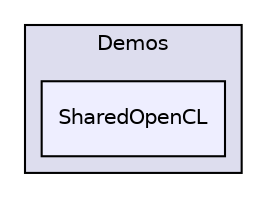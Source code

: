 digraph "bullet/bullet-2.82-r2704/Demos/SharedOpenCL" {
  compound=true
  node [ fontsize="10", fontname="Helvetica"];
  edge [ labelfontsize="10", labelfontname="Helvetica"];
  subgraph clusterdir_fbeee990c6fb95278eb756dfe9f9c37f {
    graph [ bgcolor="#ddddee", pencolor="black", label="Demos" fontname="Helvetica", fontsize="10", URL="dir_fbeee990c6fb95278eb756dfe9f9c37f.html"]
  dir_b74fc49d7cafc94ce46358563e4865b0 [shape=box, label="SharedOpenCL", style="filled", fillcolor="#eeeeff", pencolor="black", URL="dir_b74fc49d7cafc94ce46358563e4865b0.html"];
  }
}
